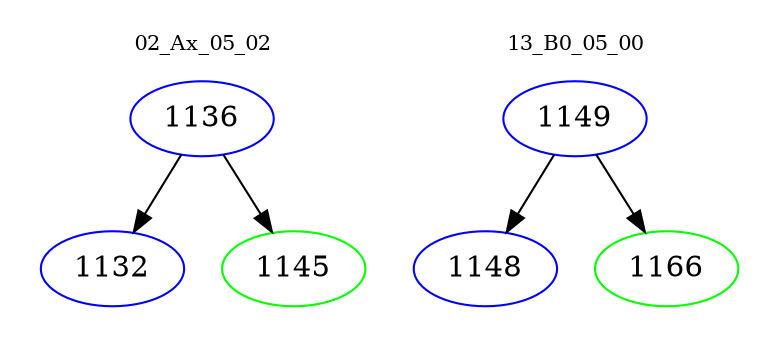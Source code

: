digraph{
subgraph cluster_0 {
color = white
label = "02_Ax_05_02";
fontsize=10;
T0_1136 [label="1136", color="blue"]
T0_1136 -> T0_1132 [color="black"]
T0_1132 [label="1132", color="blue"]
T0_1136 -> T0_1145 [color="black"]
T0_1145 [label="1145", color="green"]
}
subgraph cluster_1 {
color = white
label = "13_B0_05_00";
fontsize=10;
T1_1149 [label="1149", color="blue"]
T1_1149 -> T1_1148 [color="black"]
T1_1148 [label="1148", color="blue"]
T1_1149 -> T1_1166 [color="black"]
T1_1166 [label="1166", color="green"]
}
}

